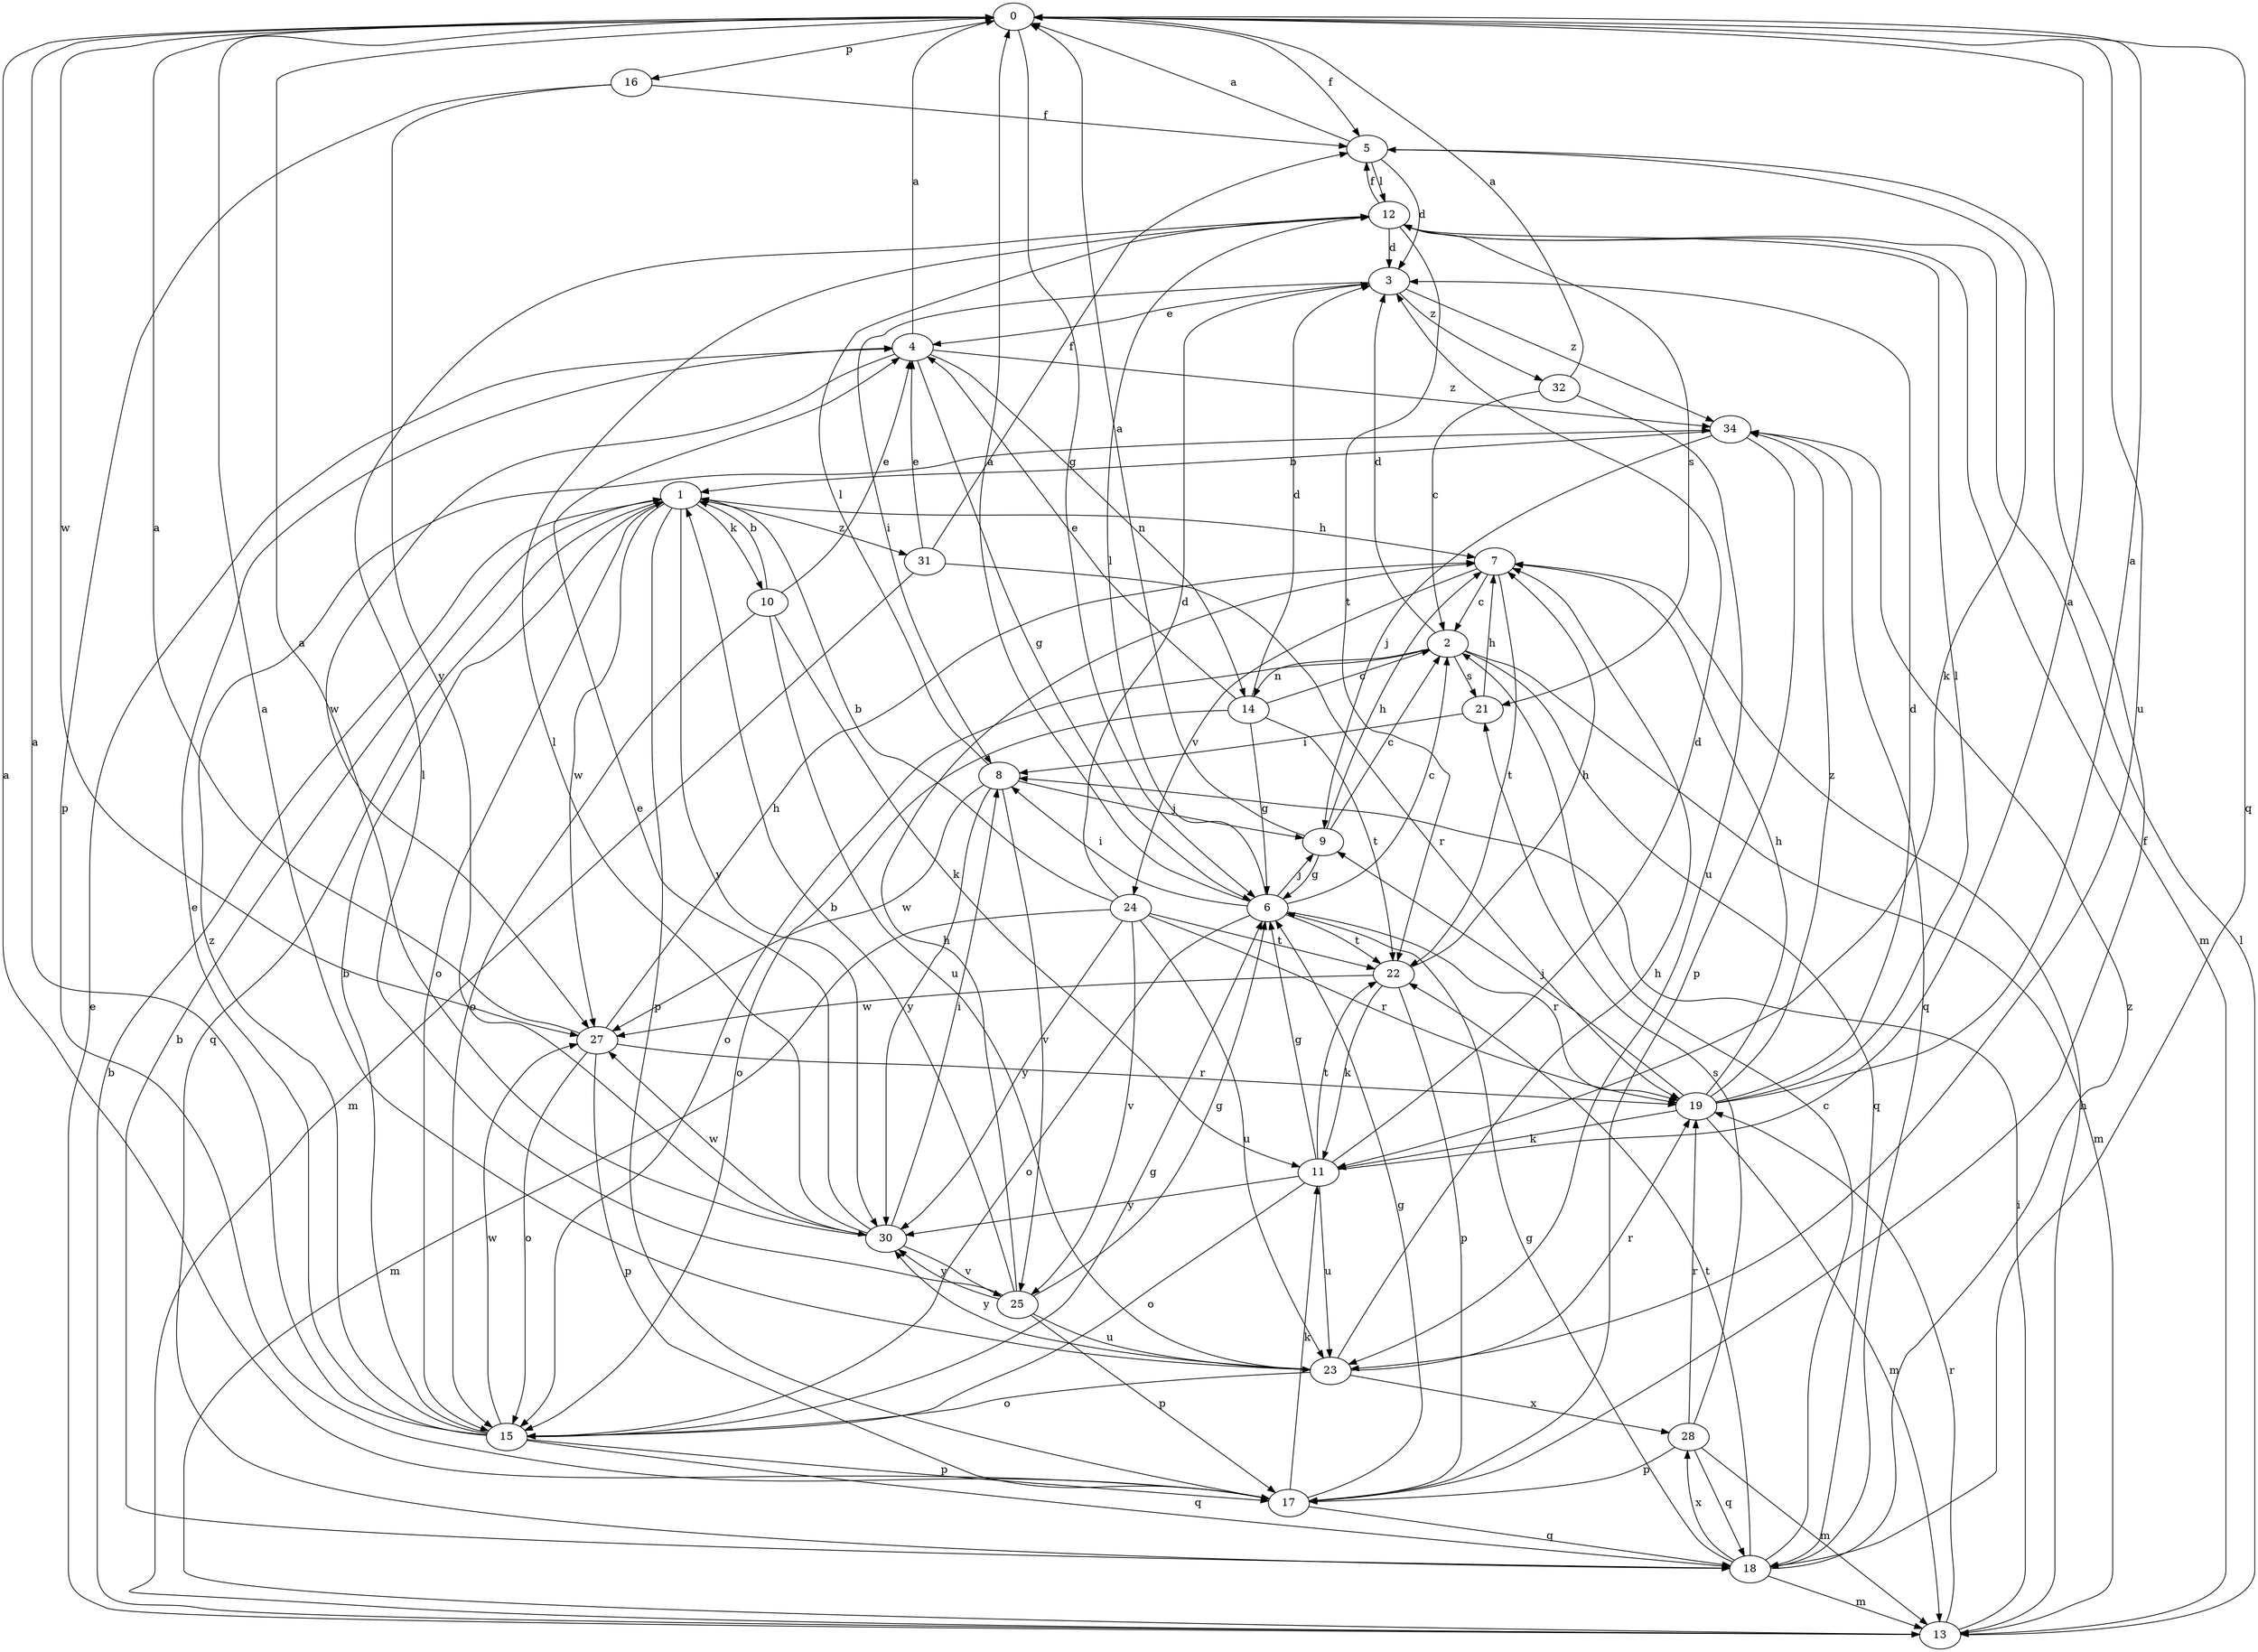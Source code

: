 strict digraph  {
0;
1;
2;
3;
4;
5;
6;
7;
8;
9;
10;
11;
12;
13;
14;
15;
16;
17;
18;
19;
21;
22;
23;
24;
25;
27;
28;
30;
31;
32;
34;
0 -> 5  [label=f];
0 -> 6  [label=g];
0 -> 16  [label=p];
0 -> 18  [label=q];
0 -> 23  [label=u];
0 -> 27  [label=w];
1 -> 7  [label=h];
1 -> 10  [label=k];
1 -> 15  [label=o];
1 -> 17  [label=p];
1 -> 18  [label=q];
1 -> 27  [label=w];
1 -> 30  [label=y];
1 -> 31  [label=z];
2 -> 3  [label=d];
2 -> 13  [label=m];
2 -> 14  [label=n];
2 -> 15  [label=o];
2 -> 18  [label=q];
2 -> 21  [label=s];
3 -> 4  [label=e];
3 -> 8  [label=i];
3 -> 32  [label=z];
3 -> 34  [label=z];
4 -> 0  [label=a];
4 -> 6  [label=g];
4 -> 14  [label=n];
4 -> 27  [label=w];
4 -> 34  [label=z];
5 -> 0  [label=a];
5 -> 3  [label=d];
5 -> 11  [label=k];
5 -> 12  [label=l];
6 -> 0  [label=a];
6 -> 2  [label=c];
6 -> 8  [label=i];
6 -> 9  [label=j];
6 -> 12  [label=l];
6 -> 15  [label=o];
6 -> 19  [label=r];
6 -> 22  [label=t];
7 -> 2  [label=c];
7 -> 22  [label=t];
7 -> 24  [label=v];
8 -> 9  [label=j];
8 -> 12  [label=l];
8 -> 25  [label=v];
8 -> 27  [label=w];
8 -> 30  [label=y];
9 -> 0  [label=a];
9 -> 2  [label=c];
9 -> 6  [label=g];
9 -> 7  [label=h];
10 -> 1  [label=b];
10 -> 4  [label=e];
10 -> 11  [label=k];
10 -> 15  [label=o];
10 -> 23  [label=u];
11 -> 0  [label=a];
11 -> 3  [label=d];
11 -> 6  [label=g];
11 -> 15  [label=o];
11 -> 22  [label=t];
11 -> 23  [label=u];
11 -> 30  [label=y];
12 -> 3  [label=d];
12 -> 5  [label=f];
12 -> 13  [label=m];
12 -> 21  [label=s];
12 -> 22  [label=t];
13 -> 1  [label=b];
13 -> 4  [label=e];
13 -> 7  [label=h];
13 -> 8  [label=i];
13 -> 12  [label=l];
13 -> 19  [label=r];
14 -> 2  [label=c];
14 -> 3  [label=d];
14 -> 4  [label=e];
14 -> 6  [label=g];
14 -> 15  [label=o];
14 -> 22  [label=t];
15 -> 0  [label=a];
15 -> 1  [label=b];
15 -> 4  [label=e];
15 -> 6  [label=g];
15 -> 17  [label=p];
15 -> 18  [label=q];
15 -> 27  [label=w];
15 -> 34  [label=z];
16 -> 5  [label=f];
16 -> 17  [label=p];
16 -> 30  [label=y];
17 -> 0  [label=a];
17 -> 5  [label=f];
17 -> 6  [label=g];
17 -> 11  [label=k];
17 -> 18  [label=q];
18 -> 1  [label=b];
18 -> 2  [label=c];
18 -> 6  [label=g];
18 -> 13  [label=m];
18 -> 22  [label=t];
18 -> 28  [label=x];
18 -> 34  [label=z];
19 -> 0  [label=a];
19 -> 3  [label=d];
19 -> 7  [label=h];
19 -> 9  [label=j];
19 -> 11  [label=k];
19 -> 12  [label=l];
19 -> 13  [label=m];
19 -> 34  [label=z];
21 -> 7  [label=h];
21 -> 8  [label=i];
22 -> 7  [label=h];
22 -> 11  [label=k];
22 -> 17  [label=p];
22 -> 27  [label=w];
23 -> 0  [label=a];
23 -> 7  [label=h];
23 -> 15  [label=o];
23 -> 19  [label=r];
23 -> 28  [label=x];
23 -> 30  [label=y];
24 -> 1  [label=b];
24 -> 3  [label=d];
24 -> 13  [label=m];
24 -> 19  [label=r];
24 -> 22  [label=t];
24 -> 23  [label=u];
24 -> 25  [label=v];
24 -> 30  [label=y];
25 -> 1  [label=b];
25 -> 6  [label=g];
25 -> 7  [label=h];
25 -> 12  [label=l];
25 -> 17  [label=p];
25 -> 23  [label=u];
25 -> 30  [label=y];
27 -> 0  [label=a];
27 -> 7  [label=h];
27 -> 15  [label=o];
27 -> 17  [label=p];
27 -> 19  [label=r];
28 -> 13  [label=m];
28 -> 17  [label=p];
28 -> 18  [label=q];
28 -> 19  [label=r];
28 -> 21  [label=s];
30 -> 0  [label=a];
30 -> 4  [label=e];
30 -> 8  [label=i];
30 -> 12  [label=l];
30 -> 25  [label=v];
30 -> 27  [label=w];
31 -> 4  [label=e];
31 -> 5  [label=f];
31 -> 13  [label=m];
31 -> 19  [label=r];
32 -> 0  [label=a];
32 -> 2  [label=c];
32 -> 23  [label=u];
34 -> 1  [label=b];
34 -> 9  [label=j];
34 -> 17  [label=p];
34 -> 18  [label=q];
}
